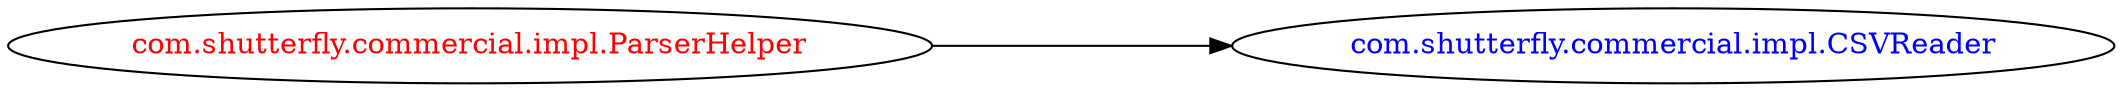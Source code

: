 digraph dependencyGraph {
 concentrate=true;
 ranksep="2.0";
 rankdir="LR"; 
 splines="ortho";
"com.shutterfly.commercial.impl.ParserHelper" [fontcolor="red"];
"com.shutterfly.commercial.impl.CSVReader" [ fontcolor="blue" ];
"com.shutterfly.commercial.impl.ParserHelper"->"com.shutterfly.commercial.impl.CSVReader";
}